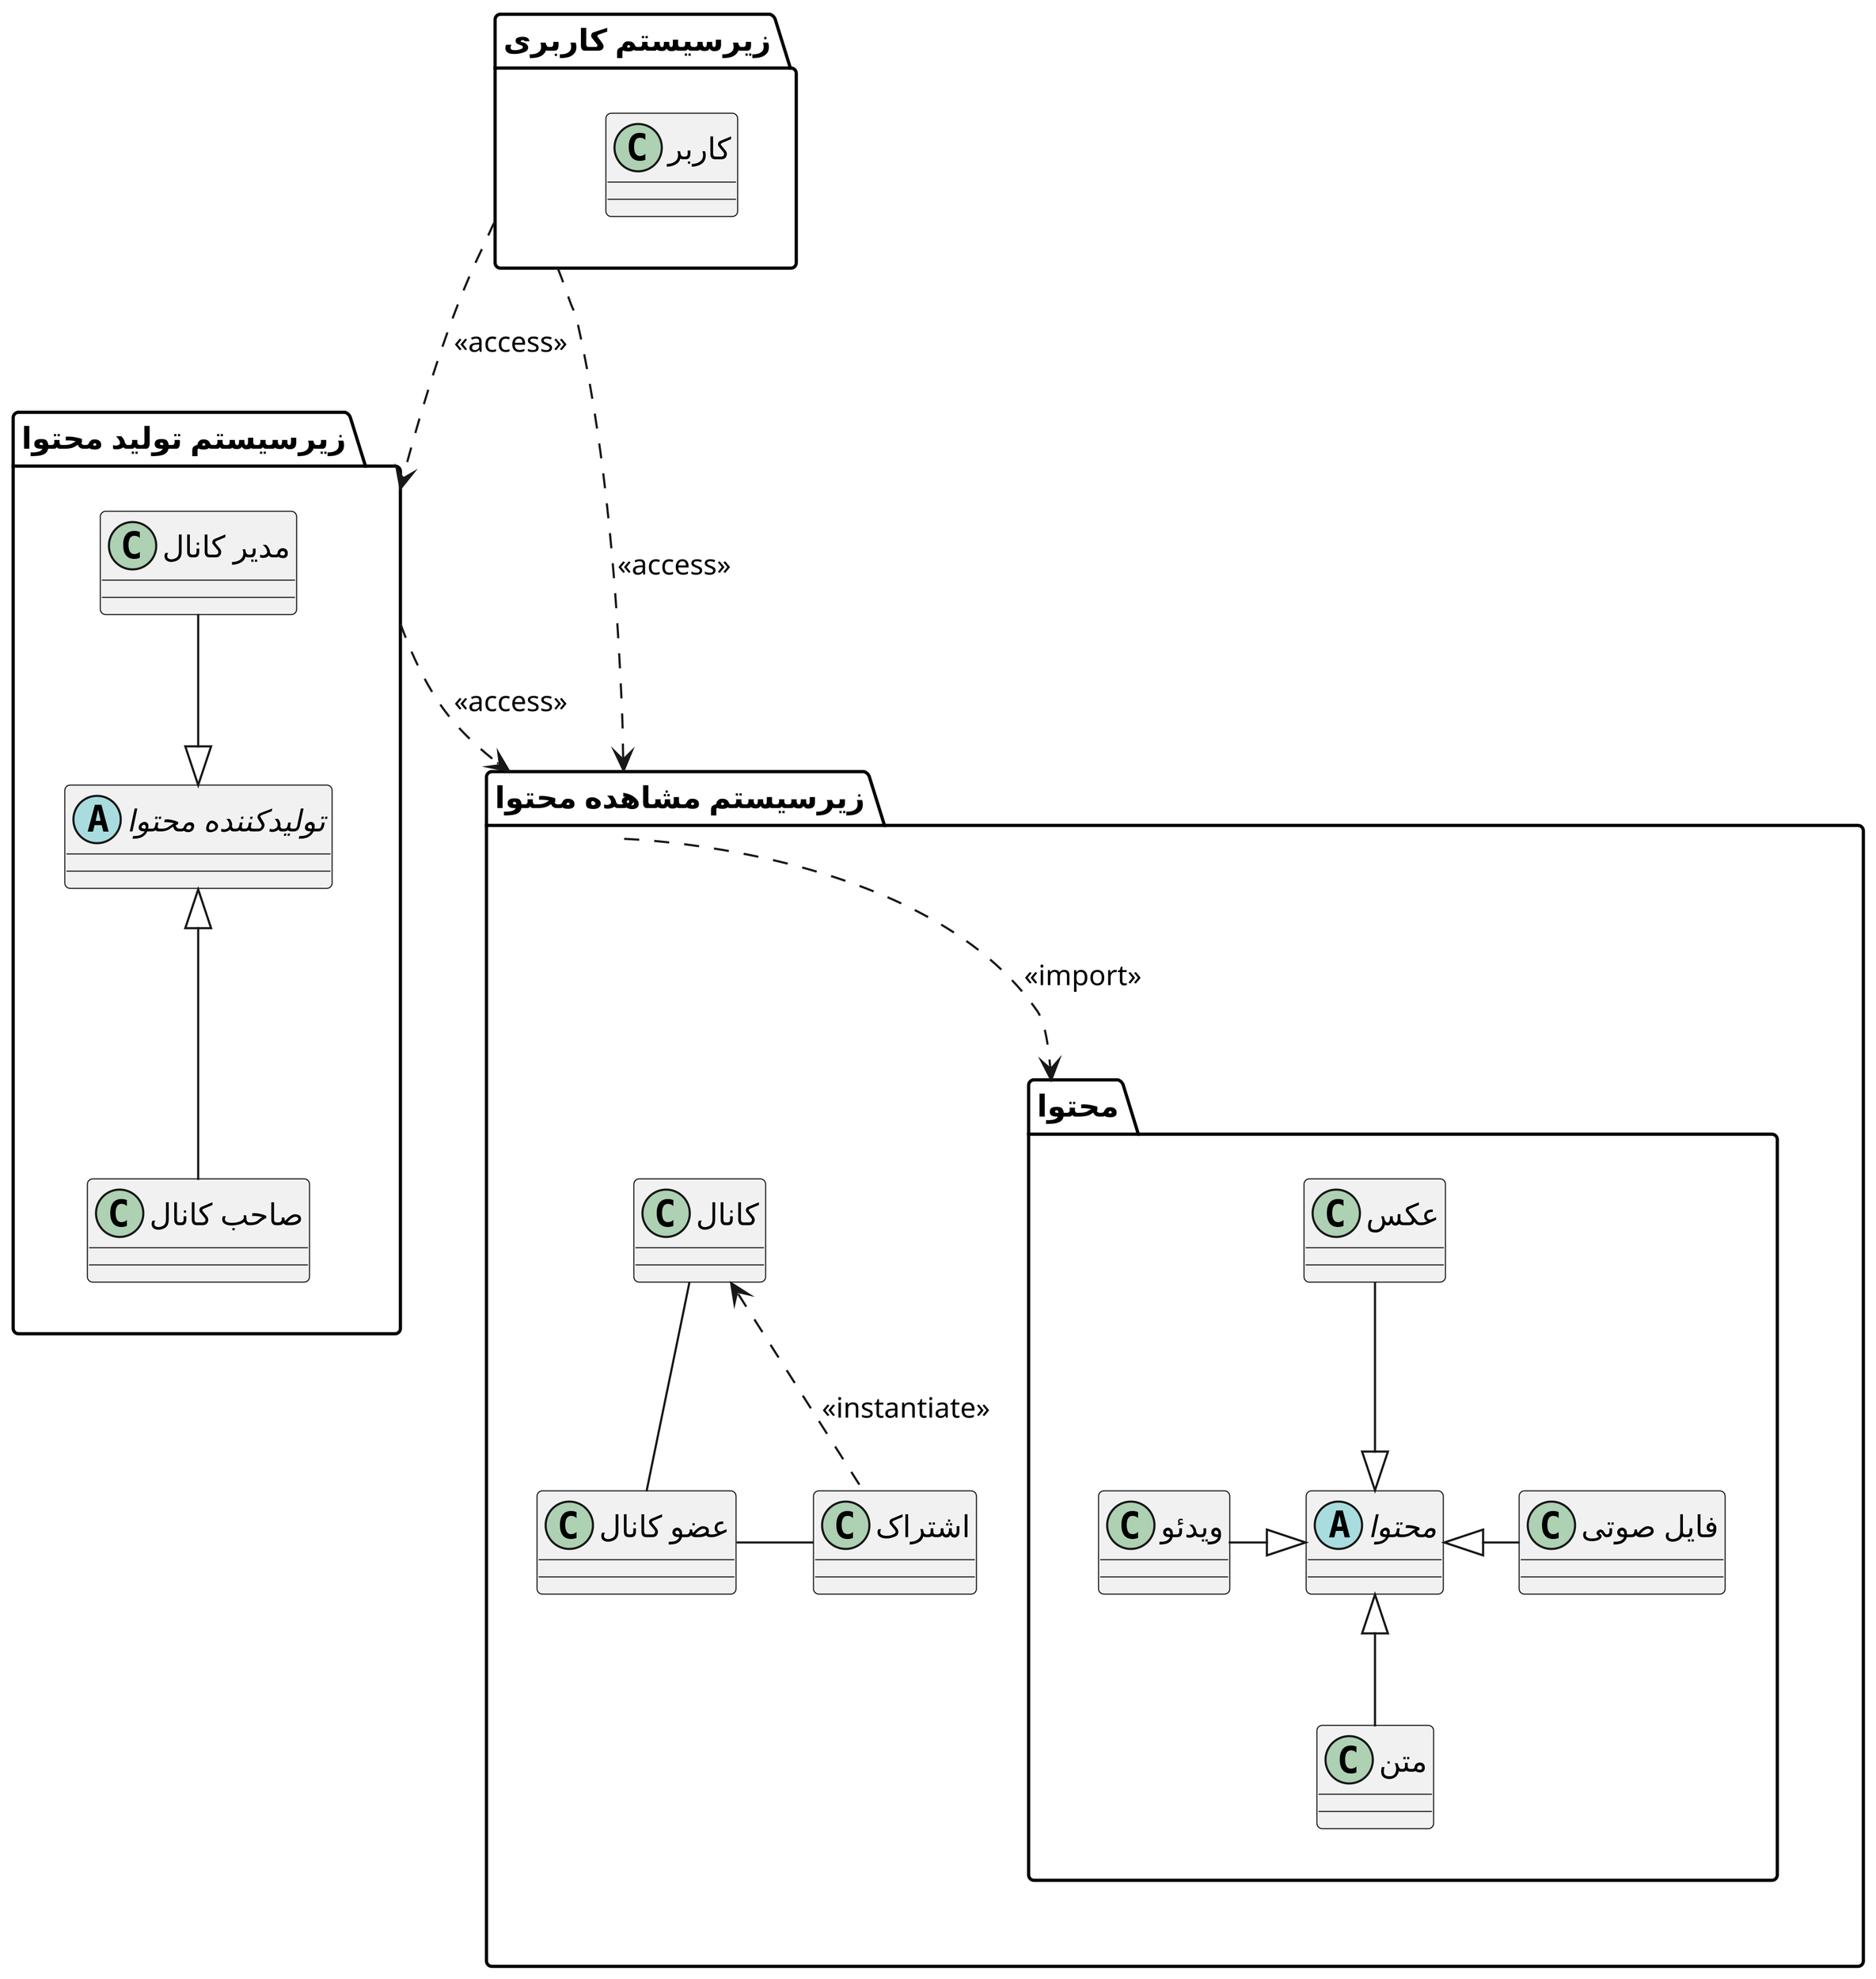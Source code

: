 @startuml package


scale 4
skinparam DefaultFontName Vazir
skinparam DefaultTextAlignment center


package "زیرسیستم کاربری" as user_sub {
  class "کاربر" as user
}

package "زیرسیستم تولید محتوا" as producer_sub {
  class "صاحب کانال" as owner
  class "مدیر کانال" as manager
  abstract "تولیدکننده محتوا" as producer
}

package "زیرسیستم مشاهده محتوا" as viewer_sub {
  
  class "عضو کانال" as member
  class "اشتراک" as subscription
  class "کانال" as chanel

  package "محتوا" as content {
    abstract "محتوا" as abstract_content
    class "متن" as text
    class "عکس" as image
    class "ویدئو" as video
    class "فایل صوتی" as audio
  }
}

owner -u-^ producer
manager -d-^ producer


text -u-^ abstract_content
image -d-^ abstract_content
video -r-^ abstract_content
audio -l-^ abstract_content

chanel -d- member
chanel <.d. subscription : <<instantiate>>
member -r- subscription


user_sub ..> producer_sub : <<access>>
user_sub ..> viewer_sub : <<access>>
producer_sub ..> viewer_sub : <<access>>
viewer_sub ..> content : <<import>>


@enduml
